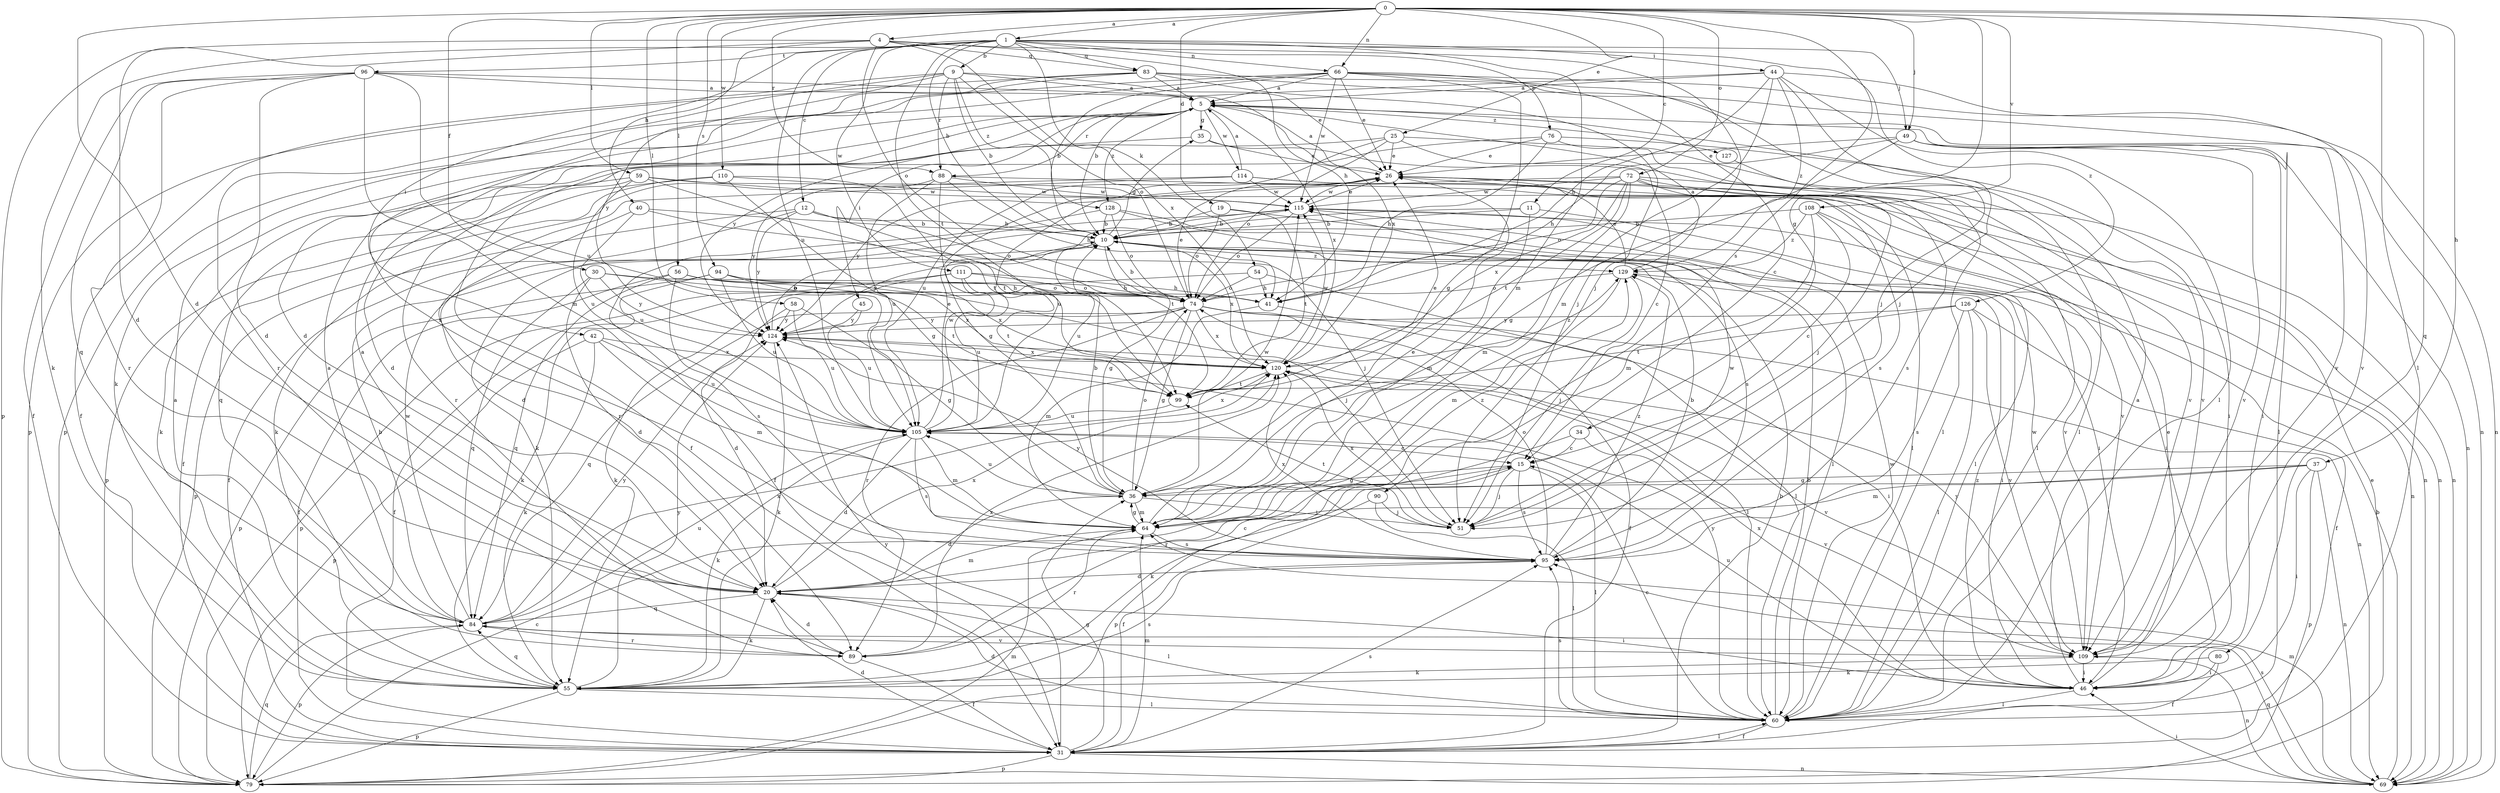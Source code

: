 strict digraph  {
0;
1;
4;
5;
9;
10;
11;
12;
15;
19;
20;
25;
26;
30;
31;
34;
35;
36;
37;
40;
41;
42;
44;
45;
46;
49;
51;
54;
55;
56;
58;
59;
60;
64;
66;
69;
72;
74;
76;
79;
80;
83;
84;
88;
89;
90;
94;
95;
96;
99;
105;
108;
109;
110;
111;
114;
115;
120;
124;
126;
127;
128;
129;
0 -> 1  [label=a];
0 -> 4  [label=a];
0 -> 11  [label=c];
0 -> 19  [label=d];
0 -> 20  [label=d];
0 -> 25  [label=e];
0 -> 30  [label=f];
0 -> 34  [label=g];
0 -> 37  [label=h];
0 -> 49  [label=j];
0 -> 56  [label=l];
0 -> 58  [label=l];
0 -> 59  [label=l];
0 -> 60  [label=l];
0 -> 66  [label=n];
0 -> 72  [label=o];
0 -> 80  [label=q];
0 -> 88  [label=r];
0 -> 90  [label=s];
0 -> 94  [label=s];
0 -> 108  [label=v];
0 -> 110  [label=w];
1 -> 9  [label=b];
1 -> 10  [label=b];
1 -> 12  [label=c];
1 -> 42  [label=i];
1 -> 44  [label=i];
1 -> 49  [label=j];
1 -> 54  [label=k];
1 -> 55  [label=k];
1 -> 64  [label=m];
1 -> 66  [label=n];
1 -> 76  [label=p];
1 -> 83  [label=q];
1 -> 96  [label=t];
1 -> 99  [label=t];
1 -> 105  [label=u];
1 -> 111  [label=w];
1 -> 126  [label=z];
4 -> 20  [label=d];
4 -> 40  [label=h];
4 -> 41  [label=h];
4 -> 51  [label=j];
4 -> 74  [label=o];
4 -> 79  [label=p];
4 -> 83  [label=q];
4 -> 120  [label=x];
5 -> 35  [label=g];
5 -> 45  [label=i];
5 -> 69  [label=n];
5 -> 88  [label=r];
5 -> 114  [label=w];
5 -> 120  [label=x];
5 -> 124  [label=y];
5 -> 127  [label=z];
5 -> 128  [label=z];
9 -> 5  [label=a];
9 -> 10  [label=b];
9 -> 26  [label=e];
9 -> 31  [label=f];
9 -> 74  [label=o];
9 -> 88  [label=r];
9 -> 89  [label=r];
9 -> 124  [label=y];
9 -> 128  [label=z];
10 -> 35  [label=g];
10 -> 36  [label=g];
10 -> 105  [label=u];
10 -> 120  [label=x];
10 -> 124  [label=y];
10 -> 129  [label=z];
11 -> 10  [label=b];
11 -> 55  [label=k];
11 -> 60  [label=l];
11 -> 64  [label=m];
12 -> 10  [label=b];
12 -> 31  [label=f];
12 -> 74  [label=o];
12 -> 79  [label=p];
12 -> 99  [label=t];
12 -> 124  [label=y];
15 -> 36  [label=g];
15 -> 51  [label=j];
15 -> 60  [label=l];
15 -> 79  [label=p];
15 -> 95  [label=s];
19 -> 10  [label=b];
19 -> 46  [label=i];
19 -> 74  [label=o];
19 -> 99  [label=t];
20 -> 5  [label=a];
20 -> 15  [label=c];
20 -> 46  [label=i];
20 -> 55  [label=k];
20 -> 60  [label=l];
20 -> 64  [label=m];
20 -> 84  [label=q];
20 -> 120  [label=x];
25 -> 15  [label=c];
25 -> 20  [label=d];
25 -> 26  [label=e];
25 -> 60  [label=l];
25 -> 74  [label=o];
25 -> 105  [label=u];
26 -> 5  [label=a];
26 -> 105  [label=u];
26 -> 109  [label=v];
26 -> 115  [label=w];
30 -> 20  [label=d];
30 -> 41  [label=h];
30 -> 74  [label=o];
30 -> 84  [label=q];
30 -> 124  [label=y];
31 -> 10  [label=b];
31 -> 20  [label=d];
31 -> 36  [label=g];
31 -> 60  [label=l];
31 -> 64  [label=m];
31 -> 69  [label=n];
31 -> 79  [label=p];
31 -> 95  [label=s];
31 -> 124  [label=y];
34 -> 15  [label=c];
34 -> 89  [label=r];
34 -> 109  [label=v];
35 -> 26  [label=e];
35 -> 31  [label=f];
35 -> 109  [label=v];
36 -> 10  [label=b];
36 -> 20  [label=d];
36 -> 51  [label=j];
36 -> 64  [label=m];
36 -> 74  [label=o];
36 -> 105  [label=u];
36 -> 115  [label=w];
37 -> 36  [label=g];
37 -> 46  [label=i];
37 -> 55  [label=k];
37 -> 64  [label=m];
37 -> 69  [label=n];
37 -> 79  [label=p];
40 -> 10  [label=b];
40 -> 20  [label=d];
40 -> 51  [label=j];
40 -> 105  [label=u];
41 -> 31  [label=f];
41 -> 64  [label=m];
42 -> 55  [label=k];
42 -> 64  [label=m];
42 -> 79  [label=p];
42 -> 105  [label=u];
42 -> 120  [label=x];
44 -> 5  [label=a];
44 -> 10  [label=b];
44 -> 41  [label=h];
44 -> 51  [label=j];
44 -> 60  [label=l];
44 -> 64  [label=m];
44 -> 109  [label=v];
44 -> 129  [label=z];
45 -> 105  [label=u];
45 -> 124  [label=y];
46 -> 5  [label=a];
46 -> 26  [label=e];
46 -> 60  [label=l];
46 -> 105  [label=u];
46 -> 120  [label=x];
46 -> 129  [label=z];
49 -> 26  [label=e];
49 -> 36  [label=g];
49 -> 41  [label=h];
49 -> 46  [label=i];
49 -> 60  [label=l];
49 -> 109  [label=v];
51 -> 99  [label=t];
51 -> 115  [label=w];
51 -> 120  [label=x];
54 -> 41  [label=h];
54 -> 55  [label=k];
54 -> 60  [label=l];
54 -> 74  [label=o];
55 -> 5  [label=a];
55 -> 60  [label=l];
55 -> 79  [label=p];
55 -> 84  [label=q];
55 -> 95  [label=s];
55 -> 124  [label=y];
56 -> 31  [label=f];
56 -> 51  [label=j];
56 -> 74  [label=o];
56 -> 84  [label=q];
56 -> 95  [label=s];
56 -> 120  [label=x];
58 -> 20  [label=d];
58 -> 36  [label=g];
58 -> 105  [label=u];
58 -> 124  [label=y];
59 -> 55  [label=k];
59 -> 60  [label=l];
59 -> 84  [label=q];
59 -> 99  [label=t];
59 -> 105  [label=u];
59 -> 115  [label=w];
60 -> 10  [label=b];
60 -> 15  [label=c];
60 -> 20  [label=d];
60 -> 31  [label=f];
60 -> 95  [label=s];
60 -> 115  [label=w];
60 -> 124  [label=y];
64 -> 26  [label=e];
64 -> 36  [label=g];
64 -> 89  [label=r];
64 -> 95  [label=s];
64 -> 129  [label=z];
66 -> 5  [label=a];
66 -> 10  [label=b];
66 -> 15  [label=c];
66 -> 20  [label=d];
66 -> 26  [label=e];
66 -> 36  [label=g];
66 -> 51  [label=j];
66 -> 69  [label=n];
66 -> 79  [label=p];
66 -> 115  [label=w];
69 -> 10  [label=b];
69 -> 46  [label=i];
69 -> 64  [label=m];
69 -> 84  [label=q];
69 -> 95  [label=s];
72 -> 51  [label=j];
72 -> 60  [label=l];
72 -> 64  [label=m];
72 -> 69  [label=n];
72 -> 74  [label=o];
72 -> 95  [label=s];
72 -> 99  [label=t];
72 -> 115  [label=w];
72 -> 120  [label=x];
72 -> 124  [label=y];
74 -> 10  [label=b];
74 -> 26  [label=e];
74 -> 36  [label=g];
74 -> 46  [label=i];
74 -> 60  [label=l];
74 -> 69  [label=n];
74 -> 84  [label=q];
74 -> 89  [label=r];
74 -> 120  [label=x];
74 -> 124  [label=y];
76 -> 26  [label=e];
76 -> 41  [label=h];
76 -> 46  [label=i];
76 -> 89  [label=r];
76 -> 109  [label=v];
79 -> 15  [label=c];
79 -> 26  [label=e];
79 -> 64  [label=m];
79 -> 84  [label=q];
80 -> 31  [label=f];
80 -> 46  [label=i];
80 -> 55  [label=k];
83 -> 5  [label=a];
83 -> 51  [label=j];
83 -> 55  [label=k];
83 -> 69  [label=n];
83 -> 79  [label=p];
83 -> 95  [label=s];
83 -> 109  [label=v];
84 -> 5  [label=a];
84 -> 10  [label=b];
84 -> 79  [label=p];
84 -> 89  [label=r];
84 -> 105  [label=u];
84 -> 109  [label=v];
84 -> 115  [label=w];
84 -> 120  [label=x];
84 -> 124  [label=y];
88 -> 36  [label=g];
88 -> 41  [label=h];
88 -> 69  [label=n];
88 -> 105  [label=u];
88 -> 115  [label=w];
88 -> 124  [label=y];
89 -> 20  [label=d];
89 -> 31  [label=f];
89 -> 120  [label=x];
90 -> 31  [label=f];
90 -> 51  [label=j];
90 -> 60  [label=l];
94 -> 31  [label=f];
94 -> 41  [label=h];
94 -> 79  [label=p];
94 -> 99  [label=t];
94 -> 105  [label=u];
94 -> 120  [label=x];
95 -> 10  [label=b];
95 -> 20  [label=d];
95 -> 74  [label=o];
95 -> 120  [label=x];
95 -> 124  [label=y];
95 -> 129  [label=z];
96 -> 5  [label=a];
96 -> 20  [label=d];
96 -> 31  [label=f];
96 -> 64  [label=m];
96 -> 84  [label=q];
96 -> 89  [label=r];
96 -> 105  [label=u];
96 -> 120  [label=x];
99 -> 26  [label=e];
99 -> 105  [label=u];
105 -> 15  [label=c];
105 -> 20  [label=d];
105 -> 26  [label=e];
105 -> 55  [label=k];
105 -> 64  [label=m];
105 -> 95  [label=s];
105 -> 115  [label=w];
105 -> 120  [label=x];
108 -> 10  [label=b];
108 -> 15  [label=c];
108 -> 46  [label=i];
108 -> 64  [label=m];
108 -> 109  [label=v];
108 -> 129  [label=z];
109 -> 46  [label=i];
109 -> 55  [label=k];
109 -> 69  [label=n];
109 -> 115  [label=w];
109 -> 124  [label=y];
110 -> 31  [label=f];
110 -> 36  [label=g];
110 -> 79  [label=p];
110 -> 99  [label=t];
110 -> 115  [label=w];
111 -> 41  [label=h];
111 -> 55  [label=k];
111 -> 74  [label=o];
111 -> 79  [label=p];
111 -> 99  [label=t];
111 -> 105  [label=u];
114 -> 5  [label=a];
114 -> 55  [label=k];
114 -> 69  [label=n];
114 -> 89  [label=r];
114 -> 95  [label=s];
114 -> 115  [label=w];
115 -> 10  [label=b];
115 -> 26  [label=e];
115 -> 69  [label=n];
115 -> 74  [label=o];
120 -> 99  [label=t];
120 -> 109  [label=v];
120 -> 115  [label=w];
120 -> 129  [label=z];
124 -> 10  [label=b];
124 -> 55  [label=k];
124 -> 120  [label=x];
126 -> 31  [label=f];
126 -> 60  [label=l];
126 -> 95  [label=s];
126 -> 99  [label=t];
126 -> 109  [label=v];
126 -> 124  [label=y];
127 -> 60  [label=l];
128 -> 10  [label=b];
128 -> 31  [label=f];
128 -> 60  [label=l];
128 -> 74  [label=o];
128 -> 95  [label=s];
129 -> 5  [label=a];
129 -> 26  [label=e];
129 -> 46  [label=i];
129 -> 51  [label=j];
129 -> 64  [label=m];
129 -> 74  [label=o];
}
